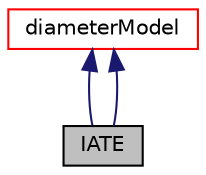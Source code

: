 digraph "IATE"
{
  bgcolor="transparent";
  edge [fontname="Helvetica",fontsize="10",labelfontname="Helvetica",labelfontsize="10"];
  node [fontname="Helvetica",fontsize="10",shape=record];
  Node2 [label="IATE",height=0.2,width=0.4,color="black", fillcolor="grey75", style="filled", fontcolor="black"];
  Node3 -> Node2 [dir="back",color="midnightblue",fontsize="10",style="solid",fontname="Helvetica"];
  Node3 [label="diameterModel",height=0.2,width=0.4,color="red",URL="$a33137.html",tooltip="Abstract base-class for dispersed-phase particle diameter models. "];
  Node3 -> Node2 [dir="back",color="midnightblue",fontsize="10",style="solid",fontname="Helvetica"];
}
